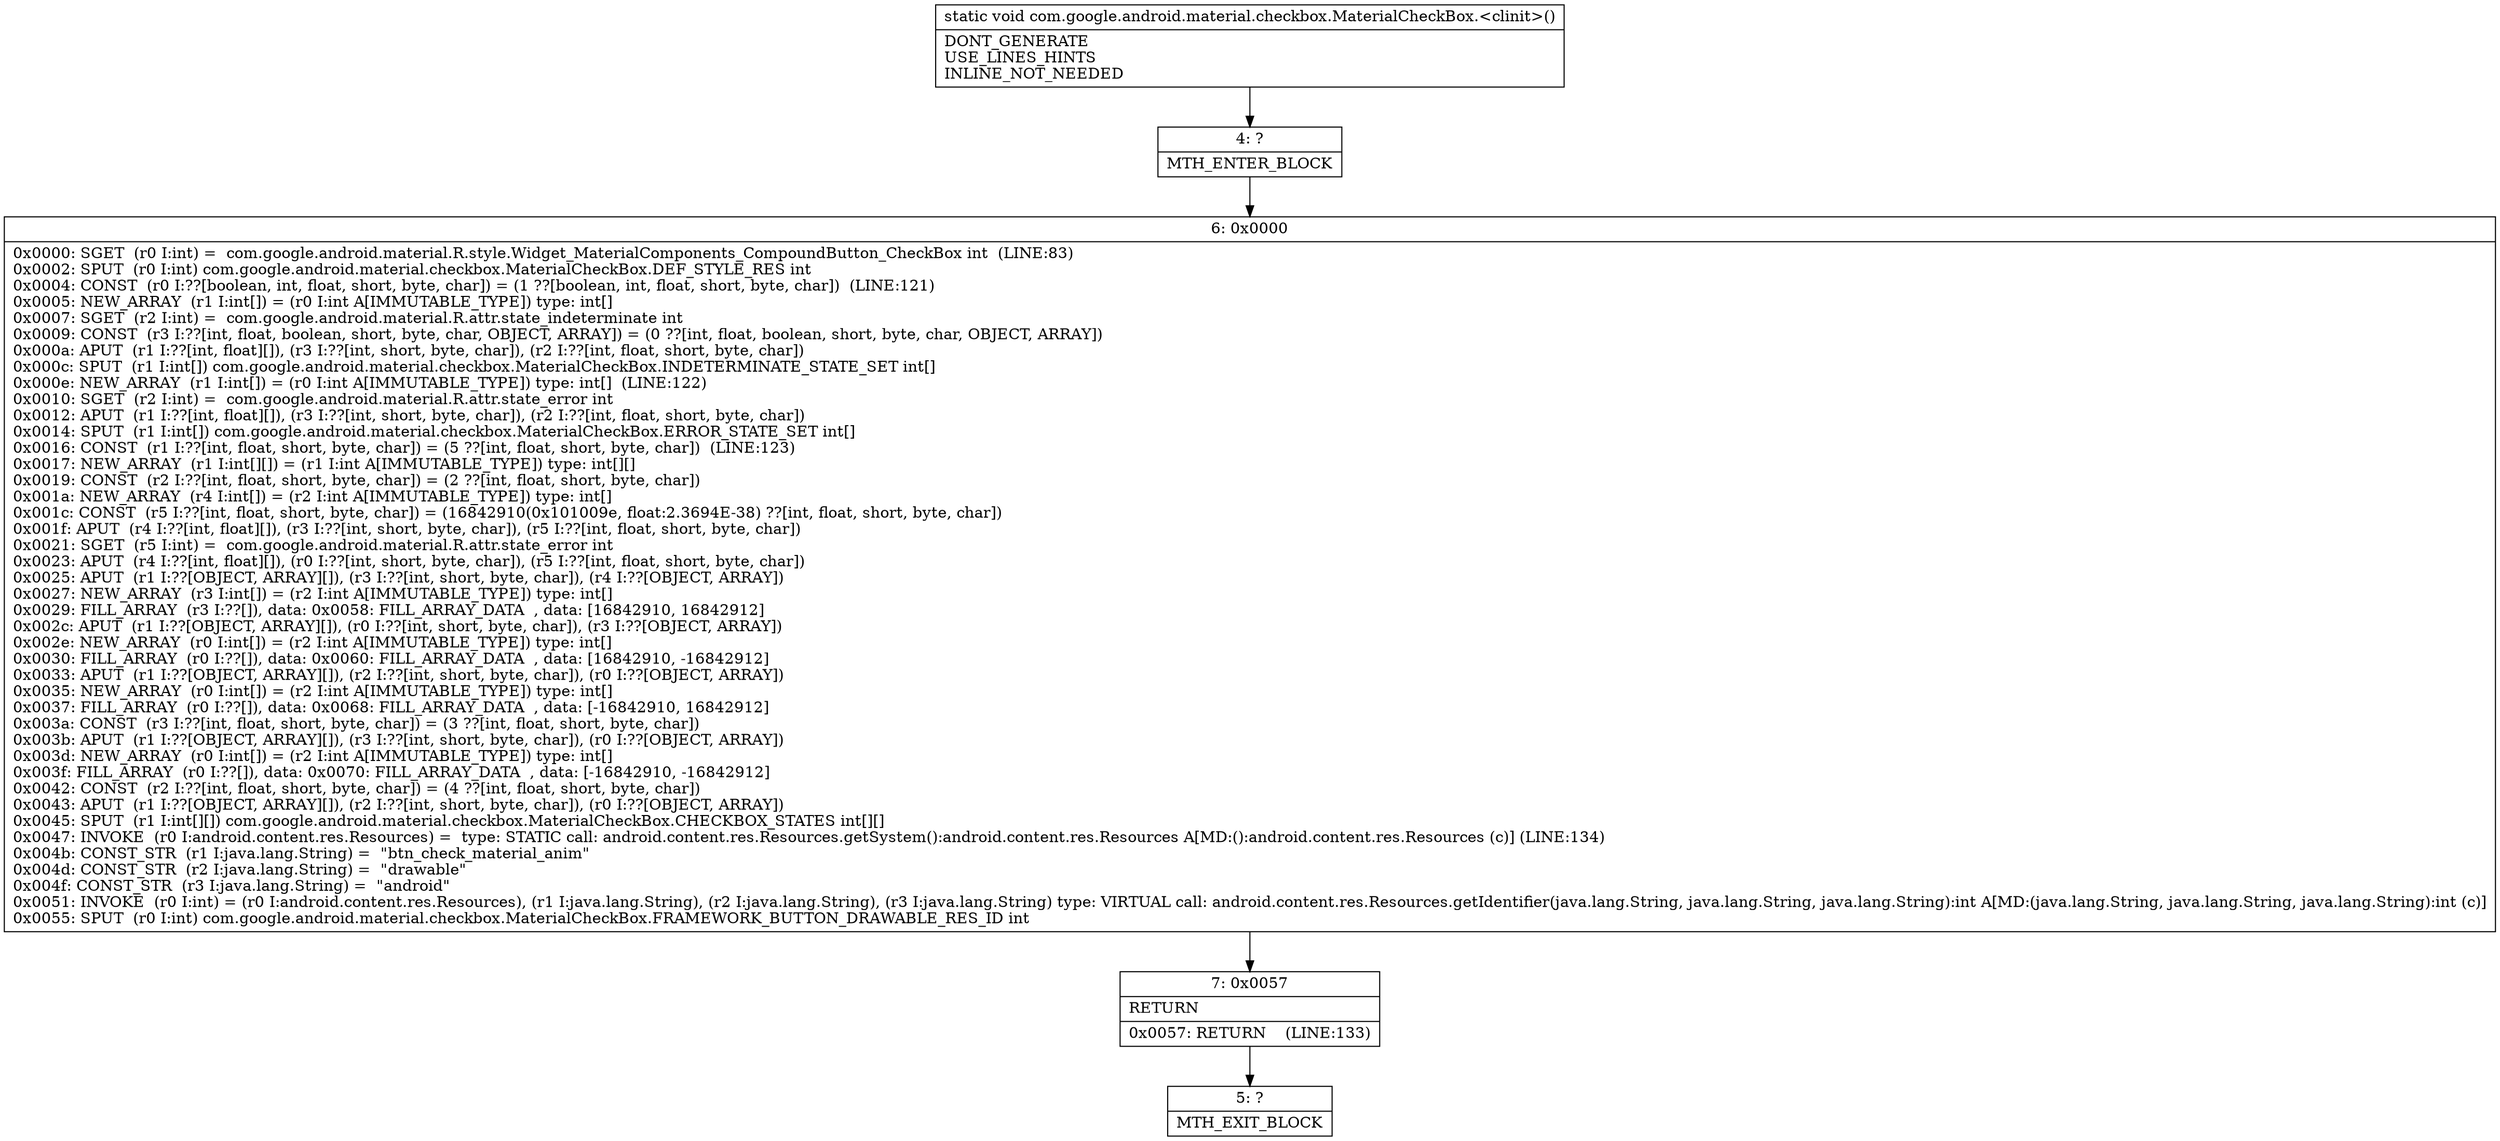 digraph "CFG forcom.google.android.material.checkbox.MaterialCheckBox.\<clinit\>()V" {
Node_4 [shape=record,label="{4\:\ ?|MTH_ENTER_BLOCK\l}"];
Node_6 [shape=record,label="{6\:\ 0x0000|0x0000: SGET  (r0 I:int) =  com.google.android.material.R.style.Widget_MaterialComponents_CompoundButton_CheckBox int  (LINE:83)\l0x0002: SPUT  (r0 I:int) com.google.android.material.checkbox.MaterialCheckBox.DEF_STYLE_RES int \l0x0004: CONST  (r0 I:??[boolean, int, float, short, byte, char]) = (1 ??[boolean, int, float, short, byte, char])  (LINE:121)\l0x0005: NEW_ARRAY  (r1 I:int[]) = (r0 I:int A[IMMUTABLE_TYPE]) type: int[] \l0x0007: SGET  (r2 I:int) =  com.google.android.material.R.attr.state_indeterminate int \l0x0009: CONST  (r3 I:??[int, float, boolean, short, byte, char, OBJECT, ARRAY]) = (0 ??[int, float, boolean, short, byte, char, OBJECT, ARRAY]) \l0x000a: APUT  (r1 I:??[int, float][]), (r3 I:??[int, short, byte, char]), (r2 I:??[int, float, short, byte, char]) \l0x000c: SPUT  (r1 I:int[]) com.google.android.material.checkbox.MaterialCheckBox.INDETERMINATE_STATE_SET int[] \l0x000e: NEW_ARRAY  (r1 I:int[]) = (r0 I:int A[IMMUTABLE_TYPE]) type: int[]  (LINE:122)\l0x0010: SGET  (r2 I:int) =  com.google.android.material.R.attr.state_error int \l0x0012: APUT  (r1 I:??[int, float][]), (r3 I:??[int, short, byte, char]), (r2 I:??[int, float, short, byte, char]) \l0x0014: SPUT  (r1 I:int[]) com.google.android.material.checkbox.MaterialCheckBox.ERROR_STATE_SET int[] \l0x0016: CONST  (r1 I:??[int, float, short, byte, char]) = (5 ??[int, float, short, byte, char])  (LINE:123)\l0x0017: NEW_ARRAY  (r1 I:int[][]) = (r1 I:int A[IMMUTABLE_TYPE]) type: int[][] \l0x0019: CONST  (r2 I:??[int, float, short, byte, char]) = (2 ??[int, float, short, byte, char]) \l0x001a: NEW_ARRAY  (r4 I:int[]) = (r2 I:int A[IMMUTABLE_TYPE]) type: int[] \l0x001c: CONST  (r5 I:??[int, float, short, byte, char]) = (16842910(0x101009e, float:2.3694E\-38) ??[int, float, short, byte, char]) \l0x001f: APUT  (r4 I:??[int, float][]), (r3 I:??[int, short, byte, char]), (r5 I:??[int, float, short, byte, char]) \l0x0021: SGET  (r5 I:int) =  com.google.android.material.R.attr.state_error int \l0x0023: APUT  (r4 I:??[int, float][]), (r0 I:??[int, short, byte, char]), (r5 I:??[int, float, short, byte, char]) \l0x0025: APUT  (r1 I:??[OBJECT, ARRAY][]), (r3 I:??[int, short, byte, char]), (r4 I:??[OBJECT, ARRAY]) \l0x0027: NEW_ARRAY  (r3 I:int[]) = (r2 I:int A[IMMUTABLE_TYPE]) type: int[] \l0x0029: FILL_ARRAY  (r3 I:??[]), data: 0x0058: FILL_ARRAY_DATA  , data: [16842910, 16842912] \l0x002c: APUT  (r1 I:??[OBJECT, ARRAY][]), (r0 I:??[int, short, byte, char]), (r3 I:??[OBJECT, ARRAY]) \l0x002e: NEW_ARRAY  (r0 I:int[]) = (r2 I:int A[IMMUTABLE_TYPE]) type: int[] \l0x0030: FILL_ARRAY  (r0 I:??[]), data: 0x0060: FILL_ARRAY_DATA  , data: [16842910, \-16842912] \l0x0033: APUT  (r1 I:??[OBJECT, ARRAY][]), (r2 I:??[int, short, byte, char]), (r0 I:??[OBJECT, ARRAY]) \l0x0035: NEW_ARRAY  (r0 I:int[]) = (r2 I:int A[IMMUTABLE_TYPE]) type: int[] \l0x0037: FILL_ARRAY  (r0 I:??[]), data: 0x0068: FILL_ARRAY_DATA  , data: [\-16842910, 16842912] \l0x003a: CONST  (r3 I:??[int, float, short, byte, char]) = (3 ??[int, float, short, byte, char]) \l0x003b: APUT  (r1 I:??[OBJECT, ARRAY][]), (r3 I:??[int, short, byte, char]), (r0 I:??[OBJECT, ARRAY]) \l0x003d: NEW_ARRAY  (r0 I:int[]) = (r2 I:int A[IMMUTABLE_TYPE]) type: int[] \l0x003f: FILL_ARRAY  (r0 I:??[]), data: 0x0070: FILL_ARRAY_DATA  , data: [\-16842910, \-16842912] \l0x0042: CONST  (r2 I:??[int, float, short, byte, char]) = (4 ??[int, float, short, byte, char]) \l0x0043: APUT  (r1 I:??[OBJECT, ARRAY][]), (r2 I:??[int, short, byte, char]), (r0 I:??[OBJECT, ARRAY]) \l0x0045: SPUT  (r1 I:int[][]) com.google.android.material.checkbox.MaterialCheckBox.CHECKBOX_STATES int[][] \l0x0047: INVOKE  (r0 I:android.content.res.Resources) =  type: STATIC call: android.content.res.Resources.getSystem():android.content.res.Resources A[MD:():android.content.res.Resources (c)] (LINE:134)\l0x004b: CONST_STR  (r1 I:java.lang.String) =  \"btn_check_material_anim\" \l0x004d: CONST_STR  (r2 I:java.lang.String) =  \"drawable\" \l0x004f: CONST_STR  (r3 I:java.lang.String) =  \"android\" \l0x0051: INVOKE  (r0 I:int) = (r0 I:android.content.res.Resources), (r1 I:java.lang.String), (r2 I:java.lang.String), (r3 I:java.lang.String) type: VIRTUAL call: android.content.res.Resources.getIdentifier(java.lang.String, java.lang.String, java.lang.String):int A[MD:(java.lang.String, java.lang.String, java.lang.String):int (c)]\l0x0055: SPUT  (r0 I:int) com.google.android.material.checkbox.MaterialCheckBox.FRAMEWORK_BUTTON_DRAWABLE_RES_ID int \l}"];
Node_7 [shape=record,label="{7\:\ 0x0057|RETURN\l|0x0057: RETURN    (LINE:133)\l}"];
Node_5 [shape=record,label="{5\:\ ?|MTH_EXIT_BLOCK\l}"];
MethodNode[shape=record,label="{static void com.google.android.material.checkbox.MaterialCheckBox.\<clinit\>()  | DONT_GENERATE\lUSE_LINES_HINTS\lINLINE_NOT_NEEDED\l}"];
MethodNode -> Node_4;Node_4 -> Node_6;
Node_6 -> Node_7;
Node_7 -> Node_5;
}

